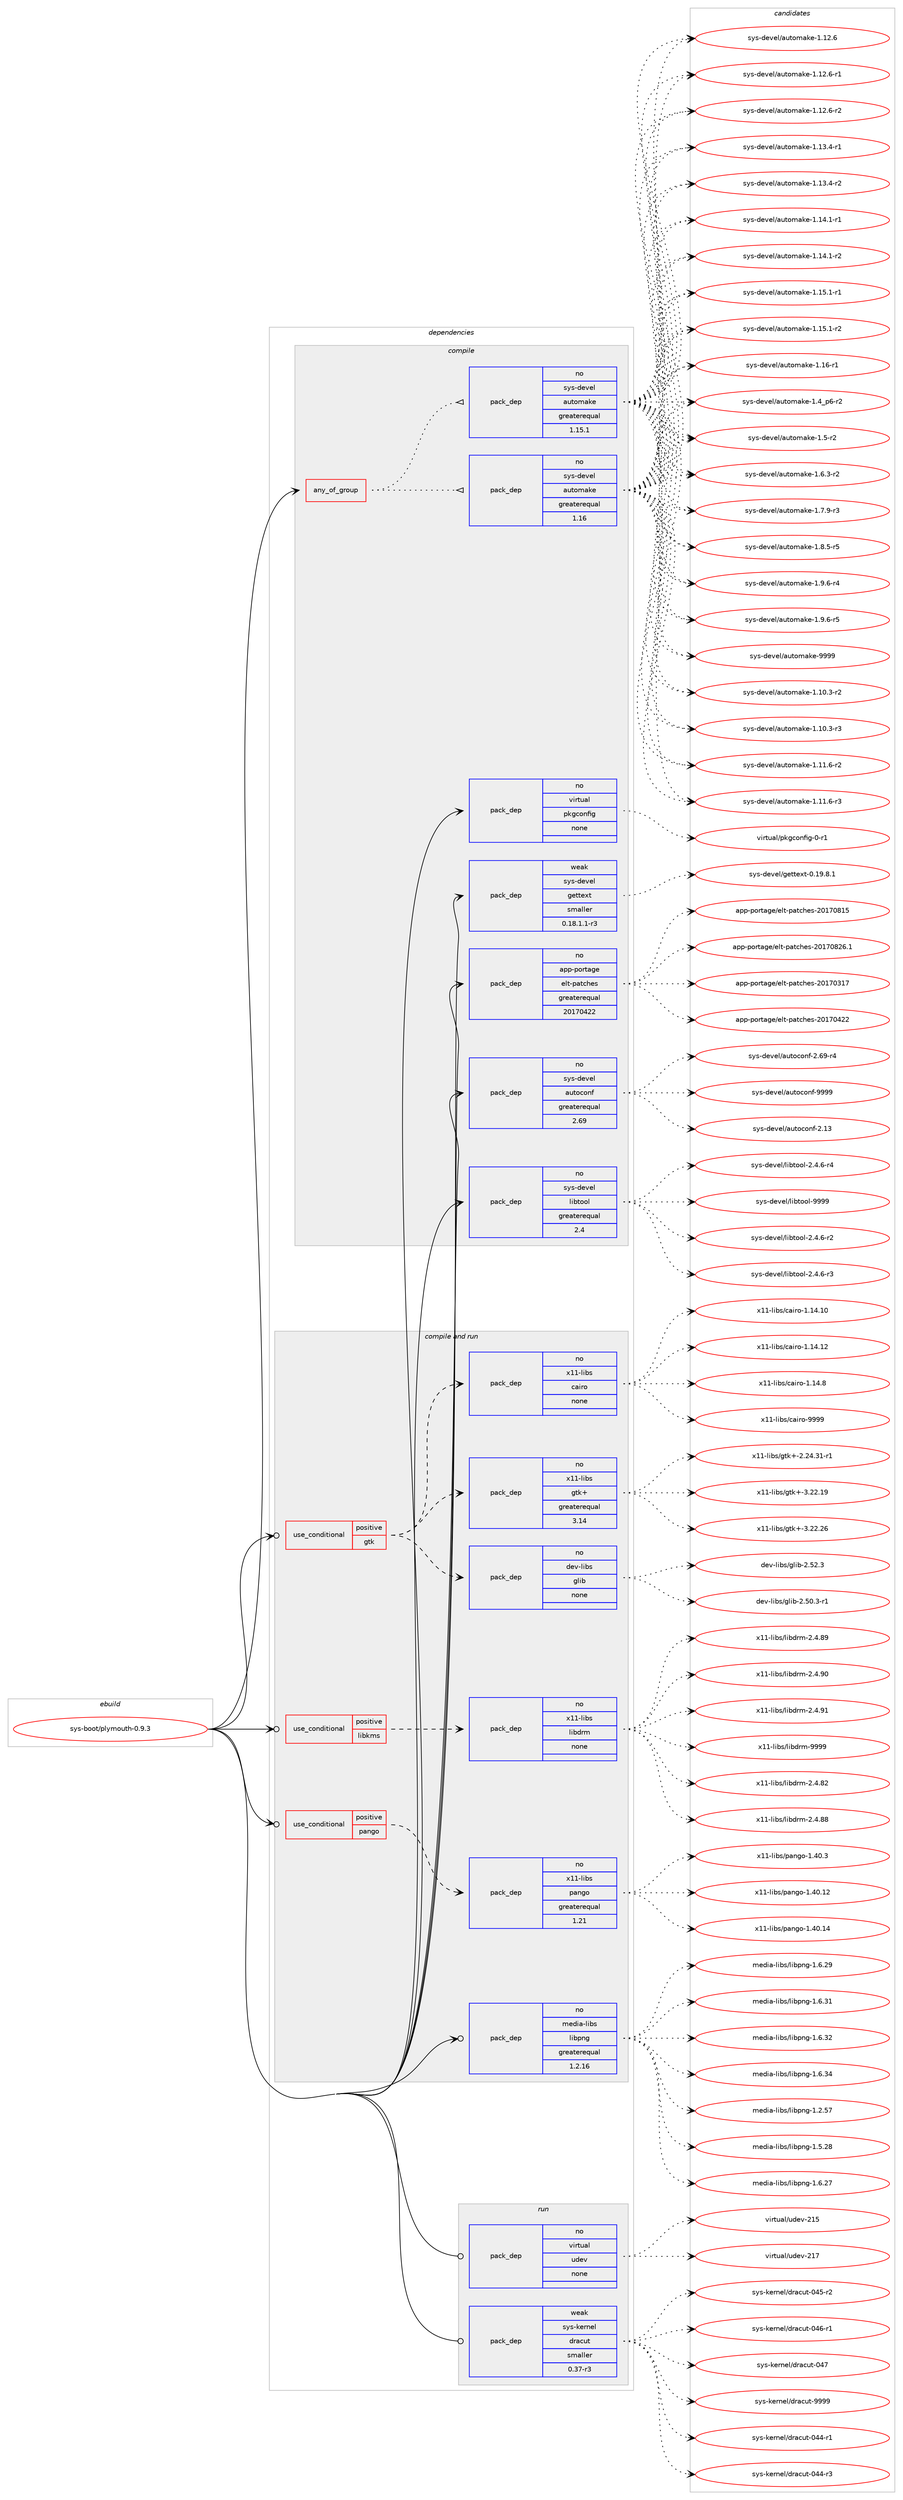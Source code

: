 digraph prolog {

# *************
# Graph options
# *************

newrank=true;
concentrate=true;
compound=true;
graph [rankdir=LR,fontname=Helvetica,fontsize=10,ranksep=1.5];#, ranksep=2.5, nodesep=0.2];
edge  [arrowhead=vee];
node  [fontname=Helvetica,fontsize=10];

# **********
# The ebuild
# **********

subgraph cluster_leftcol {
color=gray;
rank=same;
label=<<i>ebuild</i>>;
id [label="sys-boot/plymouth-0.9.3", color=red, width=4, href="../sys-boot/plymouth-0.9.3.svg"];
}

# ****************
# The dependencies
# ****************

subgraph cluster_midcol {
color=gray;
label=<<i>dependencies</i>>;
subgraph cluster_compile {
fillcolor="#eeeeee";
style=filled;
label=<<i>compile</i>>;
subgraph any37 {
dependency6019 [label=<<TABLE BORDER="0" CELLBORDER="1" CELLSPACING="0" CELLPADDING="4"><TR><TD CELLPADDING="10">any_of_group</TD></TR></TABLE>>, shape=none, color=red];subgraph pack5464 {
dependency6020 [label=<<TABLE BORDER="0" CELLBORDER="1" CELLSPACING="0" CELLPADDING="4" WIDTH="220"><TR><TD ROWSPAN="6" CELLPADDING="30">pack_dep</TD></TR><TR><TD WIDTH="110">no</TD></TR><TR><TD>sys-devel</TD></TR><TR><TD>automake</TD></TR><TR><TD>greaterequal</TD></TR><TR><TD>1.16</TD></TR></TABLE>>, shape=none, color=blue];
}
dependency6019:e -> dependency6020:w [weight=20,style="dotted",arrowhead="oinv"];
subgraph pack5465 {
dependency6021 [label=<<TABLE BORDER="0" CELLBORDER="1" CELLSPACING="0" CELLPADDING="4" WIDTH="220"><TR><TD ROWSPAN="6" CELLPADDING="30">pack_dep</TD></TR><TR><TD WIDTH="110">no</TD></TR><TR><TD>sys-devel</TD></TR><TR><TD>automake</TD></TR><TR><TD>greaterequal</TD></TR><TR><TD>1.15.1</TD></TR></TABLE>>, shape=none, color=blue];
}
dependency6019:e -> dependency6021:w [weight=20,style="dotted",arrowhead="oinv"];
}
id:e -> dependency6019:w [weight=20,style="solid",arrowhead="vee"];
subgraph pack5466 {
dependency6022 [label=<<TABLE BORDER="0" CELLBORDER="1" CELLSPACING="0" CELLPADDING="4" WIDTH="220"><TR><TD ROWSPAN="6" CELLPADDING="30">pack_dep</TD></TR><TR><TD WIDTH="110">no</TD></TR><TR><TD>app-portage</TD></TR><TR><TD>elt-patches</TD></TR><TR><TD>greaterequal</TD></TR><TR><TD>20170422</TD></TR></TABLE>>, shape=none, color=blue];
}
id:e -> dependency6022:w [weight=20,style="solid",arrowhead="vee"];
subgraph pack5467 {
dependency6023 [label=<<TABLE BORDER="0" CELLBORDER="1" CELLSPACING="0" CELLPADDING="4" WIDTH="220"><TR><TD ROWSPAN="6" CELLPADDING="30">pack_dep</TD></TR><TR><TD WIDTH="110">no</TD></TR><TR><TD>sys-devel</TD></TR><TR><TD>autoconf</TD></TR><TR><TD>greaterequal</TD></TR><TR><TD>2.69</TD></TR></TABLE>>, shape=none, color=blue];
}
id:e -> dependency6023:w [weight=20,style="solid",arrowhead="vee"];
subgraph pack5468 {
dependency6024 [label=<<TABLE BORDER="0" CELLBORDER="1" CELLSPACING="0" CELLPADDING="4" WIDTH="220"><TR><TD ROWSPAN="6" CELLPADDING="30">pack_dep</TD></TR><TR><TD WIDTH="110">no</TD></TR><TR><TD>sys-devel</TD></TR><TR><TD>libtool</TD></TR><TR><TD>greaterequal</TD></TR><TR><TD>2.4</TD></TR></TABLE>>, shape=none, color=blue];
}
id:e -> dependency6024:w [weight=20,style="solid",arrowhead="vee"];
subgraph pack5469 {
dependency6025 [label=<<TABLE BORDER="0" CELLBORDER="1" CELLSPACING="0" CELLPADDING="4" WIDTH="220"><TR><TD ROWSPAN="6" CELLPADDING="30">pack_dep</TD></TR><TR><TD WIDTH="110">no</TD></TR><TR><TD>virtual</TD></TR><TR><TD>pkgconfig</TD></TR><TR><TD>none</TD></TR><TR><TD></TD></TR></TABLE>>, shape=none, color=blue];
}
id:e -> dependency6025:w [weight=20,style="solid",arrowhead="vee"];
subgraph pack5470 {
dependency6026 [label=<<TABLE BORDER="0" CELLBORDER="1" CELLSPACING="0" CELLPADDING="4" WIDTH="220"><TR><TD ROWSPAN="6" CELLPADDING="30">pack_dep</TD></TR><TR><TD WIDTH="110">weak</TD></TR><TR><TD>sys-devel</TD></TR><TR><TD>gettext</TD></TR><TR><TD>smaller</TD></TR><TR><TD>0.18.1.1-r3</TD></TR></TABLE>>, shape=none, color=blue];
}
id:e -> dependency6026:w [weight=20,style="solid",arrowhead="vee"];
}
subgraph cluster_compileandrun {
fillcolor="#eeeeee";
style=filled;
label=<<i>compile and run</i>>;
subgraph cond519 {
dependency6027 [label=<<TABLE BORDER="0" CELLBORDER="1" CELLSPACING="0" CELLPADDING="4"><TR><TD ROWSPAN="3" CELLPADDING="10">use_conditional</TD></TR><TR><TD>positive</TD></TR><TR><TD>gtk</TD></TR></TABLE>>, shape=none, color=red];
subgraph pack5471 {
dependency6028 [label=<<TABLE BORDER="0" CELLBORDER="1" CELLSPACING="0" CELLPADDING="4" WIDTH="220"><TR><TD ROWSPAN="6" CELLPADDING="30">pack_dep</TD></TR><TR><TD WIDTH="110">no</TD></TR><TR><TD>dev-libs</TD></TR><TR><TD>glib</TD></TR><TR><TD>none</TD></TR><TR><TD></TD></TR></TABLE>>, shape=none, color=blue];
}
dependency6027:e -> dependency6028:w [weight=20,style="dashed",arrowhead="vee"];
subgraph pack5472 {
dependency6029 [label=<<TABLE BORDER="0" CELLBORDER="1" CELLSPACING="0" CELLPADDING="4" WIDTH="220"><TR><TD ROWSPAN="6" CELLPADDING="30">pack_dep</TD></TR><TR><TD WIDTH="110">no</TD></TR><TR><TD>x11-libs</TD></TR><TR><TD>gtk+</TD></TR><TR><TD>greaterequal</TD></TR><TR><TD>3.14</TD></TR></TABLE>>, shape=none, color=blue];
}
dependency6027:e -> dependency6029:w [weight=20,style="dashed",arrowhead="vee"];
subgraph pack5473 {
dependency6030 [label=<<TABLE BORDER="0" CELLBORDER="1" CELLSPACING="0" CELLPADDING="4" WIDTH="220"><TR><TD ROWSPAN="6" CELLPADDING="30">pack_dep</TD></TR><TR><TD WIDTH="110">no</TD></TR><TR><TD>x11-libs</TD></TR><TR><TD>cairo</TD></TR><TR><TD>none</TD></TR><TR><TD></TD></TR></TABLE>>, shape=none, color=blue];
}
dependency6027:e -> dependency6030:w [weight=20,style="dashed",arrowhead="vee"];
}
id:e -> dependency6027:w [weight=20,style="solid",arrowhead="odotvee"];
subgraph cond520 {
dependency6031 [label=<<TABLE BORDER="0" CELLBORDER="1" CELLSPACING="0" CELLPADDING="4"><TR><TD ROWSPAN="3" CELLPADDING="10">use_conditional</TD></TR><TR><TD>positive</TD></TR><TR><TD>libkms</TD></TR></TABLE>>, shape=none, color=red];
subgraph pack5474 {
dependency6032 [label=<<TABLE BORDER="0" CELLBORDER="1" CELLSPACING="0" CELLPADDING="4" WIDTH="220"><TR><TD ROWSPAN="6" CELLPADDING="30">pack_dep</TD></TR><TR><TD WIDTH="110">no</TD></TR><TR><TD>x11-libs</TD></TR><TR><TD>libdrm</TD></TR><TR><TD>none</TD></TR><TR><TD></TD></TR></TABLE>>, shape=none, color=blue];
}
dependency6031:e -> dependency6032:w [weight=20,style="dashed",arrowhead="vee"];
}
id:e -> dependency6031:w [weight=20,style="solid",arrowhead="odotvee"];
subgraph cond521 {
dependency6033 [label=<<TABLE BORDER="0" CELLBORDER="1" CELLSPACING="0" CELLPADDING="4"><TR><TD ROWSPAN="3" CELLPADDING="10">use_conditional</TD></TR><TR><TD>positive</TD></TR><TR><TD>pango</TD></TR></TABLE>>, shape=none, color=red];
subgraph pack5475 {
dependency6034 [label=<<TABLE BORDER="0" CELLBORDER="1" CELLSPACING="0" CELLPADDING="4" WIDTH="220"><TR><TD ROWSPAN="6" CELLPADDING="30">pack_dep</TD></TR><TR><TD WIDTH="110">no</TD></TR><TR><TD>x11-libs</TD></TR><TR><TD>pango</TD></TR><TR><TD>greaterequal</TD></TR><TR><TD>1.21</TD></TR></TABLE>>, shape=none, color=blue];
}
dependency6033:e -> dependency6034:w [weight=20,style="dashed",arrowhead="vee"];
}
id:e -> dependency6033:w [weight=20,style="solid",arrowhead="odotvee"];
subgraph pack5476 {
dependency6035 [label=<<TABLE BORDER="0" CELLBORDER="1" CELLSPACING="0" CELLPADDING="4" WIDTH="220"><TR><TD ROWSPAN="6" CELLPADDING="30">pack_dep</TD></TR><TR><TD WIDTH="110">no</TD></TR><TR><TD>media-libs</TD></TR><TR><TD>libpng</TD></TR><TR><TD>greaterequal</TD></TR><TR><TD>1.2.16</TD></TR></TABLE>>, shape=none, color=blue];
}
id:e -> dependency6035:w [weight=20,style="solid",arrowhead="odotvee"];
}
subgraph cluster_run {
fillcolor="#eeeeee";
style=filled;
label=<<i>run</i>>;
subgraph pack5477 {
dependency6036 [label=<<TABLE BORDER="0" CELLBORDER="1" CELLSPACING="0" CELLPADDING="4" WIDTH="220"><TR><TD ROWSPAN="6" CELLPADDING="30">pack_dep</TD></TR><TR><TD WIDTH="110">no</TD></TR><TR><TD>virtual</TD></TR><TR><TD>udev</TD></TR><TR><TD>none</TD></TR><TR><TD></TD></TR></TABLE>>, shape=none, color=blue];
}
id:e -> dependency6036:w [weight=20,style="solid",arrowhead="odot"];
subgraph pack5478 {
dependency6037 [label=<<TABLE BORDER="0" CELLBORDER="1" CELLSPACING="0" CELLPADDING="4" WIDTH="220"><TR><TD ROWSPAN="6" CELLPADDING="30">pack_dep</TD></TR><TR><TD WIDTH="110">weak</TD></TR><TR><TD>sys-kernel</TD></TR><TR><TD>dracut</TD></TR><TR><TD>smaller</TD></TR><TR><TD>0.37-r3</TD></TR></TABLE>>, shape=none, color=blue];
}
id:e -> dependency6037:w [weight=20,style="solid",arrowhead="odot"];
}
}

# **************
# The candidates
# **************

subgraph cluster_choices {
rank=same;
color=gray;
label=<<i>candidates</i>>;

subgraph choice5464 {
color=black;
nodesep=1;
choice11512111545100101118101108479711711611110997107101454946494846514511450 [label="sys-devel/automake-1.10.3-r2", color=red, width=4,href="../sys-devel/automake-1.10.3-r2.svg"];
choice11512111545100101118101108479711711611110997107101454946494846514511451 [label="sys-devel/automake-1.10.3-r3", color=red, width=4,href="../sys-devel/automake-1.10.3-r3.svg"];
choice11512111545100101118101108479711711611110997107101454946494946544511450 [label="sys-devel/automake-1.11.6-r2", color=red, width=4,href="../sys-devel/automake-1.11.6-r2.svg"];
choice11512111545100101118101108479711711611110997107101454946494946544511451 [label="sys-devel/automake-1.11.6-r3", color=red, width=4,href="../sys-devel/automake-1.11.6-r3.svg"];
choice1151211154510010111810110847971171161111099710710145494649504654 [label="sys-devel/automake-1.12.6", color=red, width=4,href="../sys-devel/automake-1.12.6.svg"];
choice11512111545100101118101108479711711611110997107101454946495046544511449 [label="sys-devel/automake-1.12.6-r1", color=red, width=4,href="../sys-devel/automake-1.12.6-r1.svg"];
choice11512111545100101118101108479711711611110997107101454946495046544511450 [label="sys-devel/automake-1.12.6-r2", color=red, width=4,href="../sys-devel/automake-1.12.6-r2.svg"];
choice11512111545100101118101108479711711611110997107101454946495146524511449 [label="sys-devel/automake-1.13.4-r1", color=red, width=4,href="../sys-devel/automake-1.13.4-r1.svg"];
choice11512111545100101118101108479711711611110997107101454946495146524511450 [label="sys-devel/automake-1.13.4-r2", color=red, width=4,href="../sys-devel/automake-1.13.4-r2.svg"];
choice11512111545100101118101108479711711611110997107101454946495246494511449 [label="sys-devel/automake-1.14.1-r1", color=red, width=4,href="../sys-devel/automake-1.14.1-r1.svg"];
choice11512111545100101118101108479711711611110997107101454946495246494511450 [label="sys-devel/automake-1.14.1-r2", color=red, width=4,href="../sys-devel/automake-1.14.1-r2.svg"];
choice11512111545100101118101108479711711611110997107101454946495346494511449 [label="sys-devel/automake-1.15.1-r1", color=red, width=4,href="../sys-devel/automake-1.15.1-r1.svg"];
choice11512111545100101118101108479711711611110997107101454946495346494511450 [label="sys-devel/automake-1.15.1-r2", color=red, width=4,href="../sys-devel/automake-1.15.1-r2.svg"];
choice1151211154510010111810110847971171161111099710710145494649544511449 [label="sys-devel/automake-1.16-r1", color=red, width=4,href="../sys-devel/automake-1.16-r1.svg"];
choice115121115451001011181011084797117116111109971071014549465295112544511450 [label="sys-devel/automake-1.4_p6-r2", color=red, width=4,href="../sys-devel/automake-1.4_p6-r2.svg"];
choice11512111545100101118101108479711711611110997107101454946534511450 [label="sys-devel/automake-1.5-r2", color=red, width=4,href="../sys-devel/automake-1.5-r2.svg"];
choice115121115451001011181011084797117116111109971071014549465446514511450 [label="sys-devel/automake-1.6.3-r2", color=red, width=4,href="../sys-devel/automake-1.6.3-r2.svg"];
choice115121115451001011181011084797117116111109971071014549465546574511451 [label="sys-devel/automake-1.7.9-r3", color=red, width=4,href="../sys-devel/automake-1.7.9-r3.svg"];
choice115121115451001011181011084797117116111109971071014549465646534511453 [label="sys-devel/automake-1.8.5-r5", color=red, width=4,href="../sys-devel/automake-1.8.5-r5.svg"];
choice115121115451001011181011084797117116111109971071014549465746544511452 [label="sys-devel/automake-1.9.6-r4", color=red, width=4,href="../sys-devel/automake-1.9.6-r4.svg"];
choice115121115451001011181011084797117116111109971071014549465746544511453 [label="sys-devel/automake-1.9.6-r5", color=red, width=4,href="../sys-devel/automake-1.9.6-r5.svg"];
choice115121115451001011181011084797117116111109971071014557575757 [label="sys-devel/automake-9999", color=red, width=4,href="../sys-devel/automake-9999.svg"];
dependency6020:e -> choice11512111545100101118101108479711711611110997107101454946494846514511450:w [style=dotted,weight="100"];
dependency6020:e -> choice11512111545100101118101108479711711611110997107101454946494846514511451:w [style=dotted,weight="100"];
dependency6020:e -> choice11512111545100101118101108479711711611110997107101454946494946544511450:w [style=dotted,weight="100"];
dependency6020:e -> choice11512111545100101118101108479711711611110997107101454946494946544511451:w [style=dotted,weight="100"];
dependency6020:e -> choice1151211154510010111810110847971171161111099710710145494649504654:w [style=dotted,weight="100"];
dependency6020:e -> choice11512111545100101118101108479711711611110997107101454946495046544511449:w [style=dotted,weight="100"];
dependency6020:e -> choice11512111545100101118101108479711711611110997107101454946495046544511450:w [style=dotted,weight="100"];
dependency6020:e -> choice11512111545100101118101108479711711611110997107101454946495146524511449:w [style=dotted,weight="100"];
dependency6020:e -> choice11512111545100101118101108479711711611110997107101454946495146524511450:w [style=dotted,weight="100"];
dependency6020:e -> choice11512111545100101118101108479711711611110997107101454946495246494511449:w [style=dotted,weight="100"];
dependency6020:e -> choice11512111545100101118101108479711711611110997107101454946495246494511450:w [style=dotted,weight="100"];
dependency6020:e -> choice11512111545100101118101108479711711611110997107101454946495346494511449:w [style=dotted,weight="100"];
dependency6020:e -> choice11512111545100101118101108479711711611110997107101454946495346494511450:w [style=dotted,weight="100"];
dependency6020:e -> choice1151211154510010111810110847971171161111099710710145494649544511449:w [style=dotted,weight="100"];
dependency6020:e -> choice115121115451001011181011084797117116111109971071014549465295112544511450:w [style=dotted,weight="100"];
dependency6020:e -> choice11512111545100101118101108479711711611110997107101454946534511450:w [style=dotted,weight="100"];
dependency6020:e -> choice115121115451001011181011084797117116111109971071014549465446514511450:w [style=dotted,weight="100"];
dependency6020:e -> choice115121115451001011181011084797117116111109971071014549465546574511451:w [style=dotted,weight="100"];
dependency6020:e -> choice115121115451001011181011084797117116111109971071014549465646534511453:w [style=dotted,weight="100"];
dependency6020:e -> choice115121115451001011181011084797117116111109971071014549465746544511452:w [style=dotted,weight="100"];
dependency6020:e -> choice115121115451001011181011084797117116111109971071014549465746544511453:w [style=dotted,weight="100"];
dependency6020:e -> choice115121115451001011181011084797117116111109971071014557575757:w [style=dotted,weight="100"];
}
subgraph choice5465 {
color=black;
nodesep=1;
choice11512111545100101118101108479711711611110997107101454946494846514511450 [label="sys-devel/automake-1.10.3-r2", color=red, width=4,href="../sys-devel/automake-1.10.3-r2.svg"];
choice11512111545100101118101108479711711611110997107101454946494846514511451 [label="sys-devel/automake-1.10.3-r3", color=red, width=4,href="../sys-devel/automake-1.10.3-r3.svg"];
choice11512111545100101118101108479711711611110997107101454946494946544511450 [label="sys-devel/automake-1.11.6-r2", color=red, width=4,href="../sys-devel/automake-1.11.6-r2.svg"];
choice11512111545100101118101108479711711611110997107101454946494946544511451 [label="sys-devel/automake-1.11.6-r3", color=red, width=4,href="../sys-devel/automake-1.11.6-r3.svg"];
choice1151211154510010111810110847971171161111099710710145494649504654 [label="sys-devel/automake-1.12.6", color=red, width=4,href="../sys-devel/automake-1.12.6.svg"];
choice11512111545100101118101108479711711611110997107101454946495046544511449 [label="sys-devel/automake-1.12.6-r1", color=red, width=4,href="../sys-devel/automake-1.12.6-r1.svg"];
choice11512111545100101118101108479711711611110997107101454946495046544511450 [label="sys-devel/automake-1.12.6-r2", color=red, width=4,href="../sys-devel/automake-1.12.6-r2.svg"];
choice11512111545100101118101108479711711611110997107101454946495146524511449 [label="sys-devel/automake-1.13.4-r1", color=red, width=4,href="../sys-devel/automake-1.13.4-r1.svg"];
choice11512111545100101118101108479711711611110997107101454946495146524511450 [label="sys-devel/automake-1.13.4-r2", color=red, width=4,href="../sys-devel/automake-1.13.4-r2.svg"];
choice11512111545100101118101108479711711611110997107101454946495246494511449 [label="sys-devel/automake-1.14.1-r1", color=red, width=4,href="../sys-devel/automake-1.14.1-r1.svg"];
choice11512111545100101118101108479711711611110997107101454946495246494511450 [label="sys-devel/automake-1.14.1-r2", color=red, width=4,href="../sys-devel/automake-1.14.1-r2.svg"];
choice11512111545100101118101108479711711611110997107101454946495346494511449 [label="sys-devel/automake-1.15.1-r1", color=red, width=4,href="../sys-devel/automake-1.15.1-r1.svg"];
choice11512111545100101118101108479711711611110997107101454946495346494511450 [label="sys-devel/automake-1.15.1-r2", color=red, width=4,href="../sys-devel/automake-1.15.1-r2.svg"];
choice1151211154510010111810110847971171161111099710710145494649544511449 [label="sys-devel/automake-1.16-r1", color=red, width=4,href="../sys-devel/automake-1.16-r1.svg"];
choice115121115451001011181011084797117116111109971071014549465295112544511450 [label="sys-devel/automake-1.4_p6-r2", color=red, width=4,href="../sys-devel/automake-1.4_p6-r2.svg"];
choice11512111545100101118101108479711711611110997107101454946534511450 [label="sys-devel/automake-1.5-r2", color=red, width=4,href="../sys-devel/automake-1.5-r2.svg"];
choice115121115451001011181011084797117116111109971071014549465446514511450 [label="sys-devel/automake-1.6.3-r2", color=red, width=4,href="../sys-devel/automake-1.6.3-r2.svg"];
choice115121115451001011181011084797117116111109971071014549465546574511451 [label="sys-devel/automake-1.7.9-r3", color=red, width=4,href="../sys-devel/automake-1.7.9-r3.svg"];
choice115121115451001011181011084797117116111109971071014549465646534511453 [label="sys-devel/automake-1.8.5-r5", color=red, width=4,href="../sys-devel/automake-1.8.5-r5.svg"];
choice115121115451001011181011084797117116111109971071014549465746544511452 [label="sys-devel/automake-1.9.6-r4", color=red, width=4,href="../sys-devel/automake-1.9.6-r4.svg"];
choice115121115451001011181011084797117116111109971071014549465746544511453 [label="sys-devel/automake-1.9.6-r5", color=red, width=4,href="../sys-devel/automake-1.9.6-r5.svg"];
choice115121115451001011181011084797117116111109971071014557575757 [label="sys-devel/automake-9999", color=red, width=4,href="../sys-devel/automake-9999.svg"];
dependency6021:e -> choice11512111545100101118101108479711711611110997107101454946494846514511450:w [style=dotted,weight="100"];
dependency6021:e -> choice11512111545100101118101108479711711611110997107101454946494846514511451:w [style=dotted,weight="100"];
dependency6021:e -> choice11512111545100101118101108479711711611110997107101454946494946544511450:w [style=dotted,weight="100"];
dependency6021:e -> choice11512111545100101118101108479711711611110997107101454946494946544511451:w [style=dotted,weight="100"];
dependency6021:e -> choice1151211154510010111810110847971171161111099710710145494649504654:w [style=dotted,weight="100"];
dependency6021:e -> choice11512111545100101118101108479711711611110997107101454946495046544511449:w [style=dotted,weight="100"];
dependency6021:e -> choice11512111545100101118101108479711711611110997107101454946495046544511450:w [style=dotted,weight="100"];
dependency6021:e -> choice11512111545100101118101108479711711611110997107101454946495146524511449:w [style=dotted,weight="100"];
dependency6021:e -> choice11512111545100101118101108479711711611110997107101454946495146524511450:w [style=dotted,weight="100"];
dependency6021:e -> choice11512111545100101118101108479711711611110997107101454946495246494511449:w [style=dotted,weight="100"];
dependency6021:e -> choice11512111545100101118101108479711711611110997107101454946495246494511450:w [style=dotted,weight="100"];
dependency6021:e -> choice11512111545100101118101108479711711611110997107101454946495346494511449:w [style=dotted,weight="100"];
dependency6021:e -> choice11512111545100101118101108479711711611110997107101454946495346494511450:w [style=dotted,weight="100"];
dependency6021:e -> choice1151211154510010111810110847971171161111099710710145494649544511449:w [style=dotted,weight="100"];
dependency6021:e -> choice115121115451001011181011084797117116111109971071014549465295112544511450:w [style=dotted,weight="100"];
dependency6021:e -> choice11512111545100101118101108479711711611110997107101454946534511450:w [style=dotted,weight="100"];
dependency6021:e -> choice115121115451001011181011084797117116111109971071014549465446514511450:w [style=dotted,weight="100"];
dependency6021:e -> choice115121115451001011181011084797117116111109971071014549465546574511451:w [style=dotted,weight="100"];
dependency6021:e -> choice115121115451001011181011084797117116111109971071014549465646534511453:w [style=dotted,weight="100"];
dependency6021:e -> choice115121115451001011181011084797117116111109971071014549465746544511452:w [style=dotted,weight="100"];
dependency6021:e -> choice115121115451001011181011084797117116111109971071014549465746544511453:w [style=dotted,weight="100"];
dependency6021:e -> choice115121115451001011181011084797117116111109971071014557575757:w [style=dotted,weight="100"];
}
subgraph choice5466 {
color=black;
nodesep=1;
choice97112112451121111141169710310147101108116451129711699104101115455048495548514955 [label="app-portage/elt-patches-20170317", color=red, width=4,href="../app-portage/elt-patches-20170317.svg"];
choice97112112451121111141169710310147101108116451129711699104101115455048495548525050 [label="app-portage/elt-patches-20170422", color=red, width=4,href="../app-portage/elt-patches-20170422.svg"];
choice97112112451121111141169710310147101108116451129711699104101115455048495548564953 [label="app-portage/elt-patches-20170815", color=red, width=4,href="../app-portage/elt-patches-20170815.svg"];
choice971121124511211111411697103101471011081164511297116991041011154550484955485650544649 [label="app-portage/elt-patches-20170826.1", color=red, width=4,href="../app-portage/elt-patches-20170826.1.svg"];
dependency6022:e -> choice97112112451121111141169710310147101108116451129711699104101115455048495548514955:w [style=dotted,weight="100"];
dependency6022:e -> choice97112112451121111141169710310147101108116451129711699104101115455048495548525050:w [style=dotted,weight="100"];
dependency6022:e -> choice97112112451121111141169710310147101108116451129711699104101115455048495548564953:w [style=dotted,weight="100"];
dependency6022:e -> choice971121124511211111411697103101471011081164511297116991041011154550484955485650544649:w [style=dotted,weight="100"];
}
subgraph choice5467 {
color=black;
nodesep=1;
choice115121115451001011181011084797117116111991111101024550464951 [label="sys-devel/autoconf-2.13", color=red, width=4,href="../sys-devel/autoconf-2.13.svg"];
choice1151211154510010111810110847971171161119911111010245504654574511452 [label="sys-devel/autoconf-2.69-r4", color=red, width=4,href="../sys-devel/autoconf-2.69-r4.svg"];
choice115121115451001011181011084797117116111991111101024557575757 [label="sys-devel/autoconf-9999", color=red, width=4,href="../sys-devel/autoconf-9999.svg"];
dependency6023:e -> choice115121115451001011181011084797117116111991111101024550464951:w [style=dotted,weight="100"];
dependency6023:e -> choice1151211154510010111810110847971171161119911111010245504654574511452:w [style=dotted,weight="100"];
dependency6023:e -> choice115121115451001011181011084797117116111991111101024557575757:w [style=dotted,weight="100"];
}
subgraph choice5468 {
color=black;
nodesep=1;
choice1151211154510010111810110847108105981161111111084550465246544511450 [label="sys-devel/libtool-2.4.6-r2", color=red, width=4,href="../sys-devel/libtool-2.4.6-r2.svg"];
choice1151211154510010111810110847108105981161111111084550465246544511451 [label="sys-devel/libtool-2.4.6-r3", color=red, width=4,href="../sys-devel/libtool-2.4.6-r3.svg"];
choice1151211154510010111810110847108105981161111111084550465246544511452 [label="sys-devel/libtool-2.4.6-r4", color=red, width=4,href="../sys-devel/libtool-2.4.6-r4.svg"];
choice1151211154510010111810110847108105981161111111084557575757 [label="sys-devel/libtool-9999", color=red, width=4,href="../sys-devel/libtool-9999.svg"];
dependency6024:e -> choice1151211154510010111810110847108105981161111111084550465246544511450:w [style=dotted,weight="100"];
dependency6024:e -> choice1151211154510010111810110847108105981161111111084550465246544511451:w [style=dotted,weight="100"];
dependency6024:e -> choice1151211154510010111810110847108105981161111111084550465246544511452:w [style=dotted,weight="100"];
dependency6024:e -> choice1151211154510010111810110847108105981161111111084557575757:w [style=dotted,weight="100"];
}
subgraph choice5469 {
color=black;
nodesep=1;
choice11810511411611797108471121071039911111010210510345484511449 [label="virtual/pkgconfig-0-r1", color=red, width=4,href="../virtual/pkgconfig-0-r1.svg"];
dependency6025:e -> choice11810511411611797108471121071039911111010210510345484511449:w [style=dotted,weight="100"];
}
subgraph choice5470 {
color=black;
nodesep=1;
choice1151211154510010111810110847103101116116101120116454846495746564649 [label="sys-devel/gettext-0.19.8.1", color=red, width=4,href="../sys-devel/gettext-0.19.8.1.svg"];
dependency6026:e -> choice1151211154510010111810110847103101116116101120116454846495746564649:w [style=dotted,weight="100"];
}
subgraph choice5471 {
color=black;
nodesep=1;
choice10010111845108105981154710310810598455046534846514511449 [label="dev-libs/glib-2.50.3-r1", color=red, width=4,href="../dev-libs/glib-2.50.3-r1.svg"];
choice1001011184510810598115471031081059845504653504651 [label="dev-libs/glib-2.52.3", color=red, width=4,href="../dev-libs/glib-2.52.3.svg"];
dependency6028:e -> choice10010111845108105981154710310810598455046534846514511449:w [style=dotted,weight="100"];
dependency6028:e -> choice1001011184510810598115471031081059845504653504651:w [style=dotted,weight="100"];
}
subgraph choice5472 {
color=black;
nodesep=1;
choice12049494510810598115471031161074345504650524651494511449 [label="x11-libs/gtk+-2.24.31-r1", color=red, width=4,href="../x11-libs/gtk+-2.24.31-r1.svg"];
choice1204949451081059811547103116107434551465050464957 [label="x11-libs/gtk+-3.22.19", color=red, width=4,href="../x11-libs/gtk+-3.22.19.svg"];
choice1204949451081059811547103116107434551465050465054 [label="x11-libs/gtk+-3.22.26", color=red, width=4,href="../x11-libs/gtk+-3.22.26.svg"];
dependency6029:e -> choice12049494510810598115471031161074345504650524651494511449:w [style=dotted,weight="100"];
dependency6029:e -> choice1204949451081059811547103116107434551465050464957:w [style=dotted,weight="100"];
dependency6029:e -> choice1204949451081059811547103116107434551465050465054:w [style=dotted,weight="100"];
}
subgraph choice5473 {
color=black;
nodesep=1;
choice120494945108105981154799971051141114549464952464948 [label="x11-libs/cairo-1.14.10", color=red, width=4,href="../x11-libs/cairo-1.14.10.svg"];
choice120494945108105981154799971051141114549464952464950 [label="x11-libs/cairo-1.14.12", color=red, width=4,href="../x11-libs/cairo-1.14.12.svg"];
choice1204949451081059811547999710511411145494649524656 [label="x11-libs/cairo-1.14.8", color=red, width=4,href="../x11-libs/cairo-1.14.8.svg"];
choice120494945108105981154799971051141114557575757 [label="x11-libs/cairo-9999", color=red, width=4,href="../x11-libs/cairo-9999.svg"];
dependency6030:e -> choice120494945108105981154799971051141114549464952464948:w [style=dotted,weight="100"];
dependency6030:e -> choice120494945108105981154799971051141114549464952464950:w [style=dotted,weight="100"];
dependency6030:e -> choice1204949451081059811547999710511411145494649524656:w [style=dotted,weight="100"];
dependency6030:e -> choice120494945108105981154799971051141114557575757:w [style=dotted,weight="100"];
}
subgraph choice5474 {
color=black;
nodesep=1;
choice12049494510810598115471081059810011410945504652465650 [label="x11-libs/libdrm-2.4.82", color=red, width=4,href="../x11-libs/libdrm-2.4.82.svg"];
choice12049494510810598115471081059810011410945504652465656 [label="x11-libs/libdrm-2.4.88", color=red, width=4,href="../x11-libs/libdrm-2.4.88.svg"];
choice12049494510810598115471081059810011410945504652465657 [label="x11-libs/libdrm-2.4.89", color=red, width=4,href="../x11-libs/libdrm-2.4.89.svg"];
choice12049494510810598115471081059810011410945504652465748 [label="x11-libs/libdrm-2.4.90", color=red, width=4,href="../x11-libs/libdrm-2.4.90.svg"];
choice12049494510810598115471081059810011410945504652465749 [label="x11-libs/libdrm-2.4.91", color=red, width=4,href="../x11-libs/libdrm-2.4.91.svg"];
choice1204949451081059811547108105981001141094557575757 [label="x11-libs/libdrm-9999", color=red, width=4,href="../x11-libs/libdrm-9999.svg"];
dependency6032:e -> choice12049494510810598115471081059810011410945504652465650:w [style=dotted,weight="100"];
dependency6032:e -> choice12049494510810598115471081059810011410945504652465656:w [style=dotted,weight="100"];
dependency6032:e -> choice12049494510810598115471081059810011410945504652465657:w [style=dotted,weight="100"];
dependency6032:e -> choice12049494510810598115471081059810011410945504652465748:w [style=dotted,weight="100"];
dependency6032:e -> choice12049494510810598115471081059810011410945504652465749:w [style=dotted,weight="100"];
dependency6032:e -> choice1204949451081059811547108105981001141094557575757:w [style=dotted,weight="100"];
}
subgraph choice5475 {
color=black;
nodesep=1;
choice1204949451081059811547112971101031114549465248464950 [label="x11-libs/pango-1.40.12", color=red, width=4,href="../x11-libs/pango-1.40.12.svg"];
choice1204949451081059811547112971101031114549465248464952 [label="x11-libs/pango-1.40.14", color=red, width=4,href="../x11-libs/pango-1.40.14.svg"];
choice12049494510810598115471129711010311145494652484651 [label="x11-libs/pango-1.40.3", color=red, width=4,href="../x11-libs/pango-1.40.3.svg"];
dependency6034:e -> choice1204949451081059811547112971101031114549465248464950:w [style=dotted,weight="100"];
dependency6034:e -> choice1204949451081059811547112971101031114549465248464952:w [style=dotted,weight="100"];
dependency6034:e -> choice12049494510810598115471129711010311145494652484651:w [style=dotted,weight="100"];
}
subgraph choice5476 {
color=black;
nodesep=1;
choice109101100105974510810598115471081059811211010345494650465355 [label="media-libs/libpng-1.2.57", color=red, width=4,href="../media-libs/libpng-1.2.57.svg"];
choice109101100105974510810598115471081059811211010345494653465056 [label="media-libs/libpng-1.5.28", color=red, width=4,href="../media-libs/libpng-1.5.28.svg"];
choice109101100105974510810598115471081059811211010345494654465055 [label="media-libs/libpng-1.6.27", color=red, width=4,href="../media-libs/libpng-1.6.27.svg"];
choice109101100105974510810598115471081059811211010345494654465057 [label="media-libs/libpng-1.6.29", color=red, width=4,href="../media-libs/libpng-1.6.29.svg"];
choice109101100105974510810598115471081059811211010345494654465149 [label="media-libs/libpng-1.6.31", color=red, width=4,href="../media-libs/libpng-1.6.31.svg"];
choice109101100105974510810598115471081059811211010345494654465150 [label="media-libs/libpng-1.6.32", color=red, width=4,href="../media-libs/libpng-1.6.32.svg"];
choice109101100105974510810598115471081059811211010345494654465152 [label="media-libs/libpng-1.6.34", color=red, width=4,href="../media-libs/libpng-1.6.34.svg"];
dependency6035:e -> choice109101100105974510810598115471081059811211010345494650465355:w [style=dotted,weight="100"];
dependency6035:e -> choice109101100105974510810598115471081059811211010345494653465056:w [style=dotted,weight="100"];
dependency6035:e -> choice109101100105974510810598115471081059811211010345494654465055:w [style=dotted,weight="100"];
dependency6035:e -> choice109101100105974510810598115471081059811211010345494654465057:w [style=dotted,weight="100"];
dependency6035:e -> choice109101100105974510810598115471081059811211010345494654465149:w [style=dotted,weight="100"];
dependency6035:e -> choice109101100105974510810598115471081059811211010345494654465150:w [style=dotted,weight="100"];
dependency6035:e -> choice109101100105974510810598115471081059811211010345494654465152:w [style=dotted,weight="100"];
}
subgraph choice5477 {
color=black;
nodesep=1;
choice118105114116117971084711710010111845504953 [label="virtual/udev-215", color=red, width=4,href="../virtual/udev-215.svg"];
choice118105114116117971084711710010111845504955 [label="virtual/udev-217", color=red, width=4,href="../virtual/udev-217.svg"];
dependency6036:e -> choice118105114116117971084711710010111845504953:w [style=dotted,weight="100"];
dependency6036:e -> choice118105114116117971084711710010111845504955:w [style=dotted,weight="100"];
}
subgraph choice5478 {
color=black;
nodesep=1;
choice11512111545107101114110101108471001149799117116454852524511449 [label="sys-kernel/dracut-044-r1", color=red, width=4,href="../sys-kernel/dracut-044-r1.svg"];
choice11512111545107101114110101108471001149799117116454852524511451 [label="sys-kernel/dracut-044-r3", color=red, width=4,href="../sys-kernel/dracut-044-r3.svg"];
choice11512111545107101114110101108471001149799117116454852534511450 [label="sys-kernel/dracut-045-r2", color=red, width=4,href="../sys-kernel/dracut-045-r2.svg"];
choice11512111545107101114110101108471001149799117116454852544511449 [label="sys-kernel/dracut-046-r1", color=red, width=4,href="../sys-kernel/dracut-046-r1.svg"];
choice1151211154510710111411010110847100114979911711645485255 [label="sys-kernel/dracut-047", color=red, width=4,href="../sys-kernel/dracut-047.svg"];
choice115121115451071011141101011084710011497991171164557575757 [label="sys-kernel/dracut-9999", color=red, width=4,href="../sys-kernel/dracut-9999.svg"];
dependency6037:e -> choice11512111545107101114110101108471001149799117116454852524511449:w [style=dotted,weight="100"];
dependency6037:e -> choice11512111545107101114110101108471001149799117116454852524511451:w [style=dotted,weight="100"];
dependency6037:e -> choice11512111545107101114110101108471001149799117116454852534511450:w [style=dotted,weight="100"];
dependency6037:e -> choice11512111545107101114110101108471001149799117116454852544511449:w [style=dotted,weight="100"];
dependency6037:e -> choice1151211154510710111411010110847100114979911711645485255:w [style=dotted,weight="100"];
dependency6037:e -> choice115121115451071011141101011084710011497991171164557575757:w [style=dotted,weight="100"];
}
}

}
